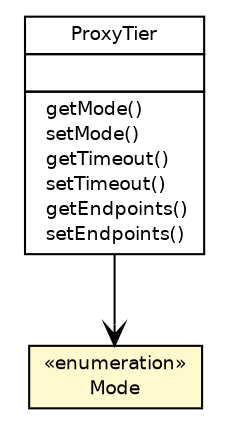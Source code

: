 #!/usr/local/bin/dot
#
# Class diagram 
# Generated by UMLGraph version 5.2 (http://www.umlgraph.org/)
#

digraph G {
	edge [fontname="Helvetica",fontsize=10,labelfontname="Helvetica",labelfontsize=10];
	node [fontname="Helvetica",fontsize=10,shape=plaintext];
	nodesep=0.25;
	ranksep=0.5;
	// org.vorpal.blade.framework.proxy.ProxyTier
	c1298 [label=<<table title="org.vorpal.blade.framework.proxy.ProxyTier" border="0" cellborder="1" cellspacing="0" cellpadding="2" port="p" href="./ProxyTier.html">
		<tr><td><table border="0" cellspacing="0" cellpadding="1">
<tr><td align="center" balign="center"> ProxyTier </td></tr>
		</table></td></tr>
		<tr><td><table border="0" cellspacing="0" cellpadding="1">
<tr><td align="left" balign="left">  </td></tr>
		</table></td></tr>
		<tr><td><table border="0" cellspacing="0" cellpadding="1">
<tr><td align="left" balign="left">  getMode() </td></tr>
<tr><td align="left" balign="left">  setMode() </td></tr>
<tr><td align="left" balign="left">  getTimeout() </td></tr>
<tr><td align="left" balign="left">  setTimeout() </td></tr>
<tr><td align="left" balign="left">  getEndpoints() </td></tr>
<tr><td align="left" balign="left">  setEndpoints() </td></tr>
		</table></td></tr>
		</table>>, fontname="Helvetica", fontcolor="black", fontsize=9.0];
	// org.vorpal.blade.framework.proxy.ProxyTier.Mode
	c1299 [label=<<table title="org.vorpal.blade.framework.proxy.ProxyTier.Mode" border="0" cellborder="1" cellspacing="0" cellpadding="2" port="p" bgcolor="lemonChiffon" href="./ProxyTier.Mode.html">
		<tr><td><table border="0" cellspacing="0" cellpadding="1">
<tr><td align="center" balign="center"> &#171;enumeration&#187; </td></tr>
<tr><td align="center" balign="center"> Mode </td></tr>
		</table></td></tr>
		</table>>, fontname="Helvetica", fontcolor="black", fontsize=9.0];
	// org.vorpal.blade.framework.proxy.ProxyTier NAVASSOC org.vorpal.blade.framework.proxy.ProxyTier.Mode
	c1298:p -> c1299:p [taillabel="", label="", headlabel="", fontname="Helvetica", fontcolor="black", fontsize=10.0, color="black", arrowhead=open];
}

